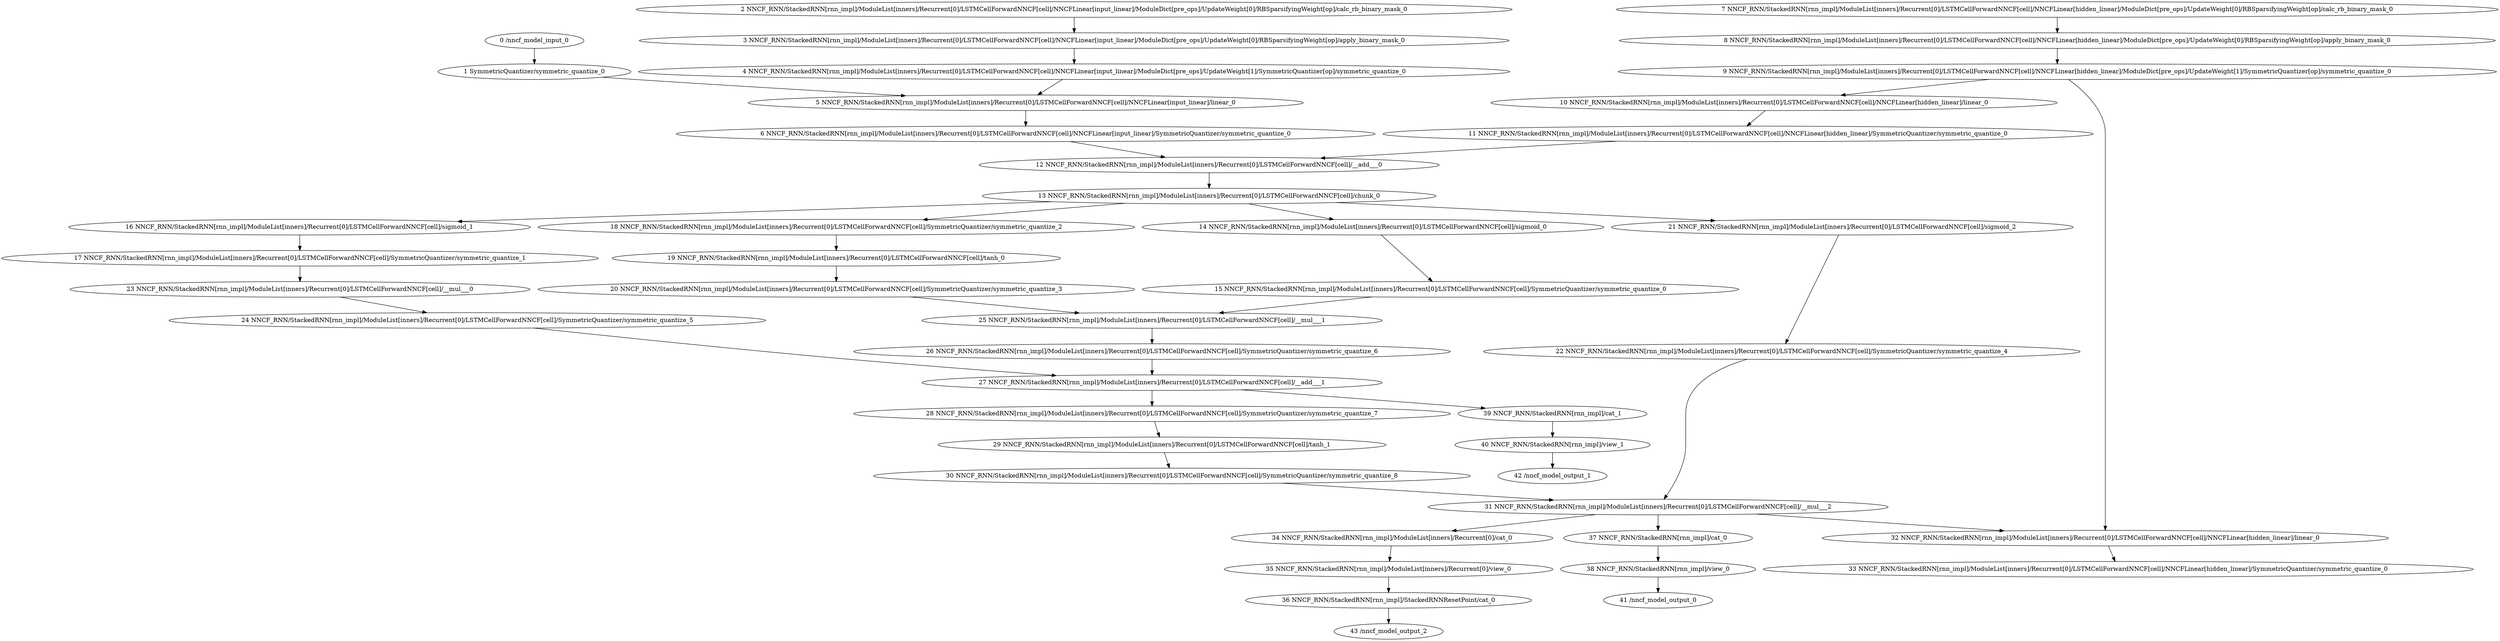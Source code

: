strict digraph  {
"0 /nncf_model_input_0" [id=0, type=nncf_model_input];
"1 SymmetricQuantizer/symmetric_quantize_0" [id=1, type=symmetric_quantize];
"2 NNCF_RNN/StackedRNN[rnn_impl]/ModuleList[inners]/Recurrent[0]/LSTMCellForwardNNCF[cell]/NNCFLinear[input_linear]/ModuleDict[pre_ops]/UpdateWeight[0]/RBSparsifyingWeight[op]/calc_rb_binary_mask_0" [id=2, type=calc_rb_binary_mask];
"3 NNCF_RNN/StackedRNN[rnn_impl]/ModuleList[inners]/Recurrent[0]/LSTMCellForwardNNCF[cell]/NNCFLinear[input_linear]/ModuleDict[pre_ops]/UpdateWeight[0]/RBSparsifyingWeight[op]/apply_binary_mask_0" [id=3, type=apply_binary_mask];
"4 NNCF_RNN/StackedRNN[rnn_impl]/ModuleList[inners]/Recurrent[0]/LSTMCellForwardNNCF[cell]/NNCFLinear[input_linear]/ModuleDict[pre_ops]/UpdateWeight[1]/SymmetricQuantizer[op]/symmetric_quantize_0" [id=4, type=symmetric_quantize];
"5 NNCF_RNN/StackedRNN[rnn_impl]/ModuleList[inners]/Recurrent[0]/LSTMCellForwardNNCF[cell]/NNCFLinear[input_linear]/linear_0" [id=5, type=linear];
"6 NNCF_RNN/StackedRNN[rnn_impl]/ModuleList[inners]/Recurrent[0]/LSTMCellForwardNNCF[cell]/NNCFLinear[input_linear]/SymmetricQuantizer/symmetric_quantize_0" [id=6, type=symmetric_quantize];
"7 NNCF_RNN/StackedRNN[rnn_impl]/ModuleList[inners]/Recurrent[0]/LSTMCellForwardNNCF[cell]/NNCFLinear[hidden_linear]/ModuleDict[pre_ops]/UpdateWeight[0]/RBSparsifyingWeight[op]/calc_rb_binary_mask_0" [id=7, type=calc_rb_binary_mask];
"8 NNCF_RNN/StackedRNN[rnn_impl]/ModuleList[inners]/Recurrent[0]/LSTMCellForwardNNCF[cell]/NNCFLinear[hidden_linear]/ModuleDict[pre_ops]/UpdateWeight[0]/RBSparsifyingWeight[op]/apply_binary_mask_0" [id=8, type=apply_binary_mask];
"9 NNCF_RNN/StackedRNN[rnn_impl]/ModuleList[inners]/Recurrent[0]/LSTMCellForwardNNCF[cell]/NNCFLinear[hidden_linear]/ModuleDict[pre_ops]/UpdateWeight[1]/SymmetricQuantizer[op]/symmetric_quantize_0" [id=9, type=symmetric_quantize];
"10 NNCF_RNN/StackedRNN[rnn_impl]/ModuleList[inners]/Recurrent[0]/LSTMCellForwardNNCF[cell]/NNCFLinear[hidden_linear]/linear_0" [id=10, type=linear];
"11 NNCF_RNN/StackedRNN[rnn_impl]/ModuleList[inners]/Recurrent[0]/LSTMCellForwardNNCF[cell]/NNCFLinear[hidden_linear]/SymmetricQuantizer/symmetric_quantize_0" [id=11, type=symmetric_quantize];
"12 NNCF_RNN/StackedRNN[rnn_impl]/ModuleList[inners]/Recurrent[0]/LSTMCellForwardNNCF[cell]/__add___0" [id=12, type=__add__];
"13 NNCF_RNN/StackedRNN[rnn_impl]/ModuleList[inners]/Recurrent[0]/LSTMCellForwardNNCF[cell]/chunk_0" [id=13, type=chunk];
"14 NNCF_RNN/StackedRNN[rnn_impl]/ModuleList[inners]/Recurrent[0]/LSTMCellForwardNNCF[cell]/sigmoid_0" [id=14, type=sigmoid];
"15 NNCF_RNN/StackedRNN[rnn_impl]/ModuleList[inners]/Recurrent[0]/LSTMCellForwardNNCF[cell]/SymmetricQuantizer/symmetric_quantize_0" [id=15, type=symmetric_quantize];
"16 NNCF_RNN/StackedRNN[rnn_impl]/ModuleList[inners]/Recurrent[0]/LSTMCellForwardNNCF[cell]/sigmoid_1" [id=16, type=sigmoid];
"17 NNCF_RNN/StackedRNN[rnn_impl]/ModuleList[inners]/Recurrent[0]/LSTMCellForwardNNCF[cell]/SymmetricQuantizer/symmetric_quantize_1" [id=17, type=symmetric_quantize];
"18 NNCF_RNN/StackedRNN[rnn_impl]/ModuleList[inners]/Recurrent[0]/LSTMCellForwardNNCF[cell]/SymmetricQuantizer/symmetric_quantize_2" [id=18, type=symmetric_quantize];
"19 NNCF_RNN/StackedRNN[rnn_impl]/ModuleList[inners]/Recurrent[0]/LSTMCellForwardNNCF[cell]/tanh_0" [id=19, type=tanh];
"20 NNCF_RNN/StackedRNN[rnn_impl]/ModuleList[inners]/Recurrent[0]/LSTMCellForwardNNCF[cell]/SymmetricQuantizer/symmetric_quantize_3" [id=20, type=symmetric_quantize];
"21 NNCF_RNN/StackedRNN[rnn_impl]/ModuleList[inners]/Recurrent[0]/LSTMCellForwardNNCF[cell]/sigmoid_2" [id=21, type=sigmoid];
"22 NNCF_RNN/StackedRNN[rnn_impl]/ModuleList[inners]/Recurrent[0]/LSTMCellForwardNNCF[cell]/SymmetricQuantizer/symmetric_quantize_4" [id=22, type=symmetric_quantize];
"23 NNCF_RNN/StackedRNN[rnn_impl]/ModuleList[inners]/Recurrent[0]/LSTMCellForwardNNCF[cell]/__mul___0" [id=23, type=__mul__];
"24 NNCF_RNN/StackedRNN[rnn_impl]/ModuleList[inners]/Recurrent[0]/LSTMCellForwardNNCF[cell]/SymmetricQuantizer/symmetric_quantize_5" [id=24, type=symmetric_quantize];
"25 NNCF_RNN/StackedRNN[rnn_impl]/ModuleList[inners]/Recurrent[0]/LSTMCellForwardNNCF[cell]/__mul___1" [id=25, type=__mul__];
"26 NNCF_RNN/StackedRNN[rnn_impl]/ModuleList[inners]/Recurrent[0]/LSTMCellForwardNNCF[cell]/SymmetricQuantizer/symmetric_quantize_6" [id=26, type=symmetric_quantize];
"27 NNCF_RNN/StackedRNN[rnn_impl]/ModuleList[inners]/Recurrent[0]/LSTMCellForwardNNCF[cell]/__add___1" [id=27, type=__add__];
"28 NNCF_RNN/StackedRNN[rnn_impl]/ModuleList[inners]/Recurrent[0]/LSTMCellForwardNNCF[cell]/SymmetricQuantizer/symmetric_quantize_7" [id=28, type=symmetric_quantize];
"29 NNCF_RNN/StackedRNN[rnn_impl]/ModuleList[inners]/Recurrent[0]/LSTMCellForwardNNCF[cell]/tanh_1" [id=29, type=tanh];
"30 NNCF_RNN/StackedRNN[rnn_impl]/ModuleList[inners]/Recurrent[0]/LSTMCellForwardNNCF[cell]/SymmetricQuantizer/symmetric_quantize_8" [id=30, type=symmetric_quantize];
"31 NNCF_RNN/StackedRNN[rnn_impl]/ModuleList[inners]/Recurrent[0]/LSTMCellForwardNNCF[cell]/__mul___2" [id=31, type=__mul__];
"32 NNCF_RNN/StackedRNN[rnn_impl]/ModuleList[inners]/Recurrent[0]/LSTMCellForwardNNCF[cell]/NNCFLinear[hidden_linear]/linear_0" [id=32, type=linear];
"33 NNCF_RNN/StackedRNN[rnn_impl]/ModuleList[inners]/Recurrent[0]/LSTMCellForwardNNCF[cell]/NNCFLinear[hidden_linear]/SymmetricQuantizer/symmetric_quantize_0" [id=33, type=symmetric_quantize];
"34 NNCF_RNN/StackedRNN[rnn_impl]/ModuleList[inners]/Recurrent[0]/cat_0" [id=34, type=cat];
"35 NNCF_RNN/StackedRNN[rnn_impl]/ModuleList[inners]/Recurrent[0]/view_0" [id=35, type=view];
"36 NNCF_RNN/StackedRNN[rnn_impl]/StackedRNNResetPoint/cat_0" [id=36, type=cat];
"37 NNCF_RNN/StackedRNN[rnn_impl]/cat_0" [id=37, type=cat];
"38 NNCF_RNN/StackedRNN[rnn_impl]/view_0" [id=38, type=view];
"39 NNCF_RNN/StackedRNN[rnn_impl]/cat_1" [id=39, type=cat];
"40 NNCF_RNN/StackedRNN[rnn_impl]/view_1" [id=40, type=view];
"41 /nncf_model_output_0" [id=41, type=nncf_model_output];
"42 /nncf_model_output_1" [id=42, type=nncf_model_output];
"43 /nncf_model_output_2" [id=43, type=nncf_model_output];
"0 /nncf_model_input_0" -> "1 SymmetricQuantizer/symmetric_quantize_0";
"1 SymmetricQuantizer/symmetric_quantize_0" -> "5 NNCF_RNN/StackedRNN[rnn_impl]/ModuleList[inners]/Recurrent[0]/LSTMCellForwardNNCF[cell]/NNCFLinear[input_linear]/linear_0";
"2 NNCF_RNN/StackedRNN[rnn_impl]/ModuleList[inners]/Recurrent[0]/LSTMCellForwardNNCF[cell]/NNCFLinear[input_linear]/ModuleDict[pre_ops]/UpdateWeight[0]/RBSparsifyingWeight[op]/calc_rb_binary_mask_0" -> "3 NNCF_RNN/StackedRNN[rnn_impl]/ModuleList[inners]/Recurrent[0]/LSTMCellForwardNNCF[cell]/NNCFLinear[input_linear]/ModuleDict[pre_ops]/UpdateWeight[0]/RBSparsifyingWeight[op]/apply_binary_mask_0";
"3 NNCF_RNN/StackedRNN[rnn_impl]/ModuleList[inners]/Recurrent[0]/LSTMCellForwardNNCF[cell]/NNCFLinear[input_linear]/ModuleDict[pre_ops]/UpdateWeight[0]/RBSparsifyingWeight[op]/apply_binary_mask_0" -> "4 NNCF_RNN/StackedRNN[rnn_impl]/ModuleList[inners]/Recurrent[0]/LSTMCellForwardNNCF[cell]/NNCFLinear[input_linear]/ModuleDict[pre_ops]/UpdateWeight[1]/SymmetricQuantizer[op]/symmetric_quantize_0";
"4 NNCF_RNN/StackedRNN[rnn_impl]/ModuleList[inners]/Recurrent[0]/LSTMCellForwardNNCF[cell]/NNCFLinear[input_linear]/ModuleDict[pre_ops]/UpdateWeight[1]/SymmetricQuantizer[op]/symmetric_quantize_0" -> "5 NNCF_RNN/StackedRNN[rnn_impl]/ModuleList[inners]/Recurrent[0]/LSTMCellForwardNNCF[cell]/NNCFLinear[input_linear]/linear_0";
"5 NNCF_RNN/StackedRNN[rnn_impl]/ModuleList[inners]/Recurrent[0]/LSTMCellForwardNNCF[cell]/NNCFLinear[input_linear]/linear_0" -> "6 NNCF_RNN/StackedRNN[rnn_impl]/ModuleList[inners]/Recurrent[0]/LSTMCellForwardNNCF[cell]/NNCFLinear[input_linear]/SymmetricQuantizer/symmetric_quantize_0";
"6 NNCF_RNN/StackedRNN[rnn_impl]/ModuleList[inners]/Recurrent[0]/LSTMCellForwardNNCF[cell]/NNCFLinear[input_linear]/SymmetricQuantizer/symmetric_quantize_0" -> "12 NNCF_RNN/StackedRNN[rnn_impl]/ModuleList[inners]/Recurrent[0]/LSTMCellForwardNNCF[cell]/__add___0";
"7 NNCF_RNN/StackedRNN[rnn_impl]/ModuleList[inners]/Recurrent[0]/LSTMCellForwardNNCF[cell]/NNCFLinear[hidden_linear]/ModuleDict[pre_ops]/UpdateWeight[0]/RBSparsifyingWeight[op]/calc_rb_binary_mask_0" -> "8 NNCF_RNN/StackedRNN[rnn_impl]/ModuleList[inners]/Recurrent[0]/LSTMCellForwardNNCF[cell]/NNCFLinear[hidden_linear]/ModuleDict[pre_ops]/UpdateWeight[0]/RBSparsifyingWeight[op]/apply_binary_mask_0";
"8 NNCF_RNN/StackedRNN[rnn_impl]/ModuleList[inners]/Recurrent[0]/LSTMCellForwardNNCF[cell]/NNCFLinear[hidden_linear]/ModuleDict[pre_ops]/UpdateWeight[0]/RBSparsifyingWeight[op]/apply_binary_mask_0" -> "9 NNCF_RNN/StackedRNN[rnn_impl]/ModuleList[inners]/Recurrent[0]/LSTMCellForwardNNCF[cell]/NNCFLinear[hidden_linear]/ModuleDict[pre_ops]/UpdateWeight[1]/SymmetricQuantizer[op]/symmetric_quantize_0";
"9 NNCF_RNN/StackedRNN[rnn_impl]/ModuleList[inners]/Recurrent[0]/LSTMCellForwardNNCF[cell]/NNCFLinear[hidden_linear]/ModuleDict[pre_ops]/UpdateWeight[1]/SymmetricQuantizer[op]/symmetric_quantize_0" -> "10 NNCF_RNN/StackedRNN[rnn_impl]/ModuleList[inners]/Recurrent[0]/LSTMCellForwardNNCF[cell]/NNCFLinear[hidden_linear]/linear_0";
"9 NNCF_RNN/StackedRNN[rnn_impl]/ModuleList[inners]/Recurrent[0]/LSTMCellForwardNNCF[cell]/NNCFLinear[hidden_linear]/ModuleDict[pre_ops]/UpdateWeight[1]/SymmetricQuantizer[op]/symmetric_quantize_0" -> "32 NNCF_RNN/StackedRNN[rnn_impl]/ModuleList[inners]/Recurrent[0]/LSTMCellForwardNNCF[cell]/NNCFLinear[hidden_linear]/linear_0";
"10 NNCF_RNN/StackedRNN[rnn_impl]/ModuleList[inners]/Recurrent[0]/LSTMCellForwardNNCF[cell]/NNCFLinear[hidden_linear]/linear_0" -> "11 NNCF_RNN/StackedRNN[rnn_impl]/ModuleList[inners]/Recurrent[0]/LSTMCellForwardNNCF[cell]/NNCFLinear[hidden_linear]/SymmetricQuantizer/symmetric_quantize_0";
"11 NNCF_RNN/StackedRNN[rnn_impl]/ModuleList[inners]/Recurrent[0]/LSTMCellForwardNNCF[cell]/NNCFLinear[hidden_linear]/SymmetricQuantizer/symmetric_quantize_0" -> "12 NNCF_RNN/StackedRNN[rnn_impl]/ModuleList[inners]/Recurrent[0]/LSTMCellForwardNNCF[cell]/__add___0";
"12 NNCF_RNN/StackedRNN[rnn_impl]/ModuleList[inners]/Recurrent[0]/LSTMCellForwardNNCF[cell]/__add___0" -> "13 NNCF_RNN/StackedRNN[rnn_impl]/ModuleList[inners]/Recurrent[0]/LSTMCellForwardNNCF[cell]/chunk_0";
"13 NNCF_RNN/StackedRNN[rnn_impl]/ModuleList[inners]/Recurrent[0]/LSTMCellForwardNNCF[cell]/chunk_0" -> "14 NNCF_RNN/StackedRNN[rnn_impl]/ModuleList[inners]/Recurrent[0]/LSTMCellForwardNNCF[cell]/sigmoid_0";
"13 NNCF_RNN/StackedRNN[rnn_impl]/ModuleList[inners]/Recurrent[0]/LSTMCellForwardNNCF[cell]/chunk_0" -> "16 NNCF_RNN/StackedRNN[rnn_impl]/ModuleList[inners]/Recurrent[0]/LSTMCellForwardNNCF[cell]/sigmoid_1";
"13 NNCF_RNN/StackedRNN[rnn_impl]/ModuleList[inners]/Recurrent[0]/LSTMCellForwardNNCF[cell]/chunk_0" -> "18 NNCF_RNN/StackedRNN[rnn_impl]/ModuleList[inners]/Recurrent[0]/LSTMCellForwardNNCF[cell]/SymmetricQuantizer/symmetric_quantize_2";
"13 NNCF_RNN/StackedRNN[rnn_impl]/ModuleList[inners]/Recurrent[0]/LSTMCellForwardNNCF[cell]/chunk_0" -> "21 NNCF_RNN/StackedRNN[rnn_impl]/ModuleList[inners]/Recurrent[0]/LSTMCellForwardNNCF[cell]/sigmoid_2";
"14 NNCF_RNN/StackedRNN[rnn_impl]/ModuleList[inners]/Recurrent[0]/LSTMCellForwardNNCF[cell]/sigmoid_0" -> "15 NNCF_RNN/StackedRNN[rnn_impl]/ModuleList[inners]/Recurrent[0]/LSTMCellForwardNNCF[cell]/SymmetricQuantizer/symmetric_quantize_0";
"15 NNCF_RNN/StackedRNN[rnn_impl]/ModuleList[inners]/Recurrent[0]/LSTMCellForwardNNCF[cell]/SymmetricQuantizer/symmetric_quantize_0" -> "25 NNCF_RNN/StackedRNN[rnn_impl]/ModuleList[inners]/Recurrent[0]/LSTMCellForwardNNCF[cell]/__mul___1";
"16 NNCF_RNN/StackedRNN[rnn_impl]/ModuleList[inners]/Recurrent[0]/LSTMCellForwardNNCF[cell]/sigmoid_1" -> "17 NNCF_RNN/StackedRNN[rnn_impl]/ModuleList[inners]/Recurrent[0]/LSTMCellForwardNNCF[cell]/SymmetricQuantizer/symmetric_quantize_1";
"17 NNCF_RNN/StackedRNN[rnn_impl]/ModuleList[inners]/Recurrent[0]/LSTMCellForwardNNCF[cell]/SymmetricQuantizer/symmetric_quantize_1" -> "23 NNCF_RNN/StackedRNN[rnn_impl]/ModuleList[inners]/Recurrent[0]/LSTMCellForwardNNCF[cell]/__mul___0";
"18 NNCF_RNN/StackedRNN[rnn_impl]/ModuleList[inners]/Recurrent[0]/LSTMCellForwardNNCF[cell]/SymmetricQuantizer/symmetric_quantize_2" -> "19 NNCF_RNN/StackedRNN[rnn_impl]/ModuleList[inners]/Recurrent[0]/LSTMCellForwardNNCF[cell]/tanh_0";
"19 NNCF_RNN/StackedRNN[rnn_impl]/ModuleList[inners]/Recurrent[0]/LSTMCellForwardNNCF[cell]/tanh_0" -> "20 NNCF_RNN/StackedRNN[rnn_impl]/ModuleList[inners]/Recurrent[0]/LSTMCellForwardNNCF[cell]/SymmetricQuantizer/symmetric_quantize_3";
"20 NNCF_RNN/StackedRNN[rnn_impl]/ModuleList[inners]/Recurrent[0]/LSTMCellForwardNNCF[cell]/SymmetricQuantizer/symmetric_quantize_3" -> "25 NNCF_RNN/StackedRNN[rnn_impl]/ModuleList[inners]/Recurrent[0]/LSTMCellForwardNNCF[cell]/__mul___1";
"21 NNCF_RNN/StackedRNN[rnn_impl]/ModuleList[inners]/Recurrent[0]/LSTMCellForwardNNCF[cell]/sigmoid_2" -> "22 NNCF_RNN/StackedRNN[rnn_impl]/ModuleList[inners]/Recurrent[0]/LSTMCellForwardNNCF[cell]/SymmetricQuantizer/symmetric_quantize_4";
"22 NNCF_RNN/StackedRNN[rnn_impl]/ModuleList[inners]/Recurrent[0]/LSTMCellForwardNNCF[cell]/SymmetricQuantizer/symmetric_quantize_4" -> "31 NNCF_RNN/StackedRNN[rnn_impl]/ModuleList[inners]/Recurrent[0]/LSTMCellForwardNNCF[cell]/__mul___2";
"23 NNCF_RNN/StackedRNN[rnn_impl]/ModuleList[inners]/Recurrent[0]/LSTMCellForwardNNCF[cell]/__mul___0" -> "24 NNCF_RNN/StackedRNN[rnn_impl]/ModuleList[inners]/Recurrent[0]/LSTMCellForwardNNCF[cell]/SymmetricQuantizer/symmetric_quantize_5";
"24 NNCF_RNN/StackedRNN[rnn_impl]/ModuleList[inners]/Recurrent[0]/LSTMCellForwardNNCF[cell]/SymmetricQuantizer/symmetric_quantize_5" -> "27 NNCF_RNN/StackedRNN[rnn_impl]/ModuleList[inners]/Recurrent[0]/LSTMCellForwardNNCF[cell]/__add___1";
"25 NNCF_RNN/StackedRNN[rnn_impl]/ModuleList[inners]/Recurrent[0]/LSTMCellForwardNNCF[cell]/__mul___1" -> "26 NNCF_RNN/StackedRNN[rnn_impl]/ModuleList[inners]/Recurrent[0]/LSTMCellForwardNNCF[cell]/SymmetricQuantizer/symmetric_quantize_6";
"26 NNCF_RNN/StackedRNN[rnn_impl]/ModuleList[inners]/Recurrent[0]/LSTMCellForwardNNCF[cell]/SymmetricQuantizer/symmetric_quantize_6" -> "27 NNCF_RNN/StackedRNN[rnn_impl]/ModuleList[inners]/Recurrent[0]/LSTMCellForwardNNCF[cell]/__add___1";
"27 NNCF_RNN/StackedRNN[rnn_impl]/ModuleList[inners]/Recurrent[0]/LSTMCellForwardNNCF[cell]/__add___1" -> "28 NNCF_RNN/StackedRNN[rnn_impl]/ModuleList[inners]/Recurrent[0]/LSTMCellForwardNNCF[cell]/SymmetricQuantizer/symmetric_quantize_7";
"27 NNCF_RNN/StackedRNN[rnn_impl]/ModuleList[inners]/Recurrent[0]/LSTMCellForwardNNCF[cell]/__add___1" -> "39 NNCF_RNN/StackedRNN[rnn_impl]/cat_1";
"28 NNCF_RNN/StackedRNN[rnn_impl]/ModuleList[inners]/Recurrent[0]/LSTMCellForwardNNCF[cell]/SymmetricQuantizer/symmetric_quantize_7" -> "29 NNCF_RNN/StackedRNN[rnn_impl]/ModuleList[inners]/Recurrent[0]/LSTMCellForwardNNCF[cell]/tanh_1";
"29 NNCF_RNN/StackedRNN[rnn_impl]/ModuleList[inners]/Recurrent[0]/LSTMCellForwardNNCF[cell]/tanh_1" -> "30 NNCF_RNN/StackedRNN[rnn_impl]/ModuleList[inners]/Recurrent[0]/LSTMCellForwardNNCF[cell]/SymmetricQuantizer/symmetric_quantize_8";
"30 NNCF_RNN/StackedRNN[rnn_impl]/ModuleList[inners]/Recurrent[0]/LSTMCellForwardNNCF[cell]/SymmetricQuantizer/symmetric_quantize_8" -> "31 NNCF_RNN/StackedRNN[rnn_impl]/ModuleList[inners]/Recurrent[0]/LSTMCellForwardNNCF[cell]/__mul___2";
"31 NNCF_RNN/StackedRNN[rnn_impl]/ModuleList[inners]/Recurrent[0]/LSTMCellForwardNNCF[cell]/__mul___2" -> "32 NNCF_RNN/StackedRNN[rnn_impl]/ModuleList[inners]/Recurrent[0]/LSTMCellForwardNNCF[cell]/NNCFLinear[hidden_linear]/linear_0";
"31 NNCF_RNN/StackedRNN[rnn_impl]/ModuleList[inners]/Recurrent[0]/LSTMCellForwardNNCF[cell]/__mul___2" -> "34 NNCF_RNN/StackedRNN[rnn_impl]/ModuleList[inners]/Recurrent[0]/cat_0";
"31 NNCF_RNN/StackedRNN[rnn_impl]/ModuleList[inners]/Recurrent[0]/LSTMCellForwardNNCF[cell]/__mul___2" -> "37 NNCF_RNN/StackedRNN[rnn_impl]/cat_0";
"32 NNCF_RNN/StackedRNN[rnn_impl]/ModuleList[inners]/Recurrent[0]/LSTMCellForwardNNCF[cell]/NNCFLinear[hidden_linear]/linear_0" -> "33 NNCF_RNN/StackedRNN[rnn_impl]/ModuleList[inners]/Recurrent[0]/LSTMCellForwardNNCF[cell]/NNCFLinear[hidden_linear]/SymmetricQuantizer/symmetric_quantize_0";
"34 NNCF_RNN/StackedRNN[rnn_impl]/ModuleList[inners]/Recurrent[0]/cat_0" -> "35 NNCF_RNN/StackedRNN[rnn_impl]/ModuleList[inners]/Recurrent[0]/view_0";
"35 NNCF_RNN/StackedRNN[rnn_impl]/ModuleList[inners]/Recurrent[0]/view_0" -> "36 NNCF_RNN/StackedRNN[rnn_impl]/StackedRNNResetPoint/cat_0";
"36 NNCF_RNN/StackedRNN[rnn_impl]/StackedRNNResetPoint/cat_0" -> "43 /nncf_model_output_2";
"37 NNCF_RNN/StackedRNN[rnn_impl]/cat_0" -> "38 NNCF_RNN/StackedRNN[rnn_impl]/view_0";
"38 NNCF_RNN/StackedRNN[rnn_impl]/view_0" -> "41 /nncf_model_output_0";
"39 NNCF_RNN/StackedRNN[rnn_impl]/cat_1" -> "40 NNCF_RNN/StackedRNN[rnn_impl]/view_1";
"40 NNCF_RNN/StackedRNN[rnn_impl]/view_1" -> "42 /nncf_model_output_1";
}
